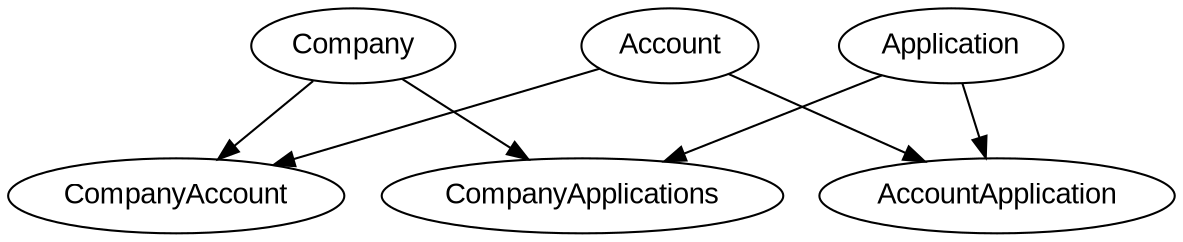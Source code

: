 digraph domain {
  node [fontname=Arial];
  Account -> CompanyAccount;
  Application -> AccountApplication;
  Account -> AccountApplication;
  Company -> CompanyAccount;
  Company -> CompanyApplications;
  Application -> CompanyApplications;
}
